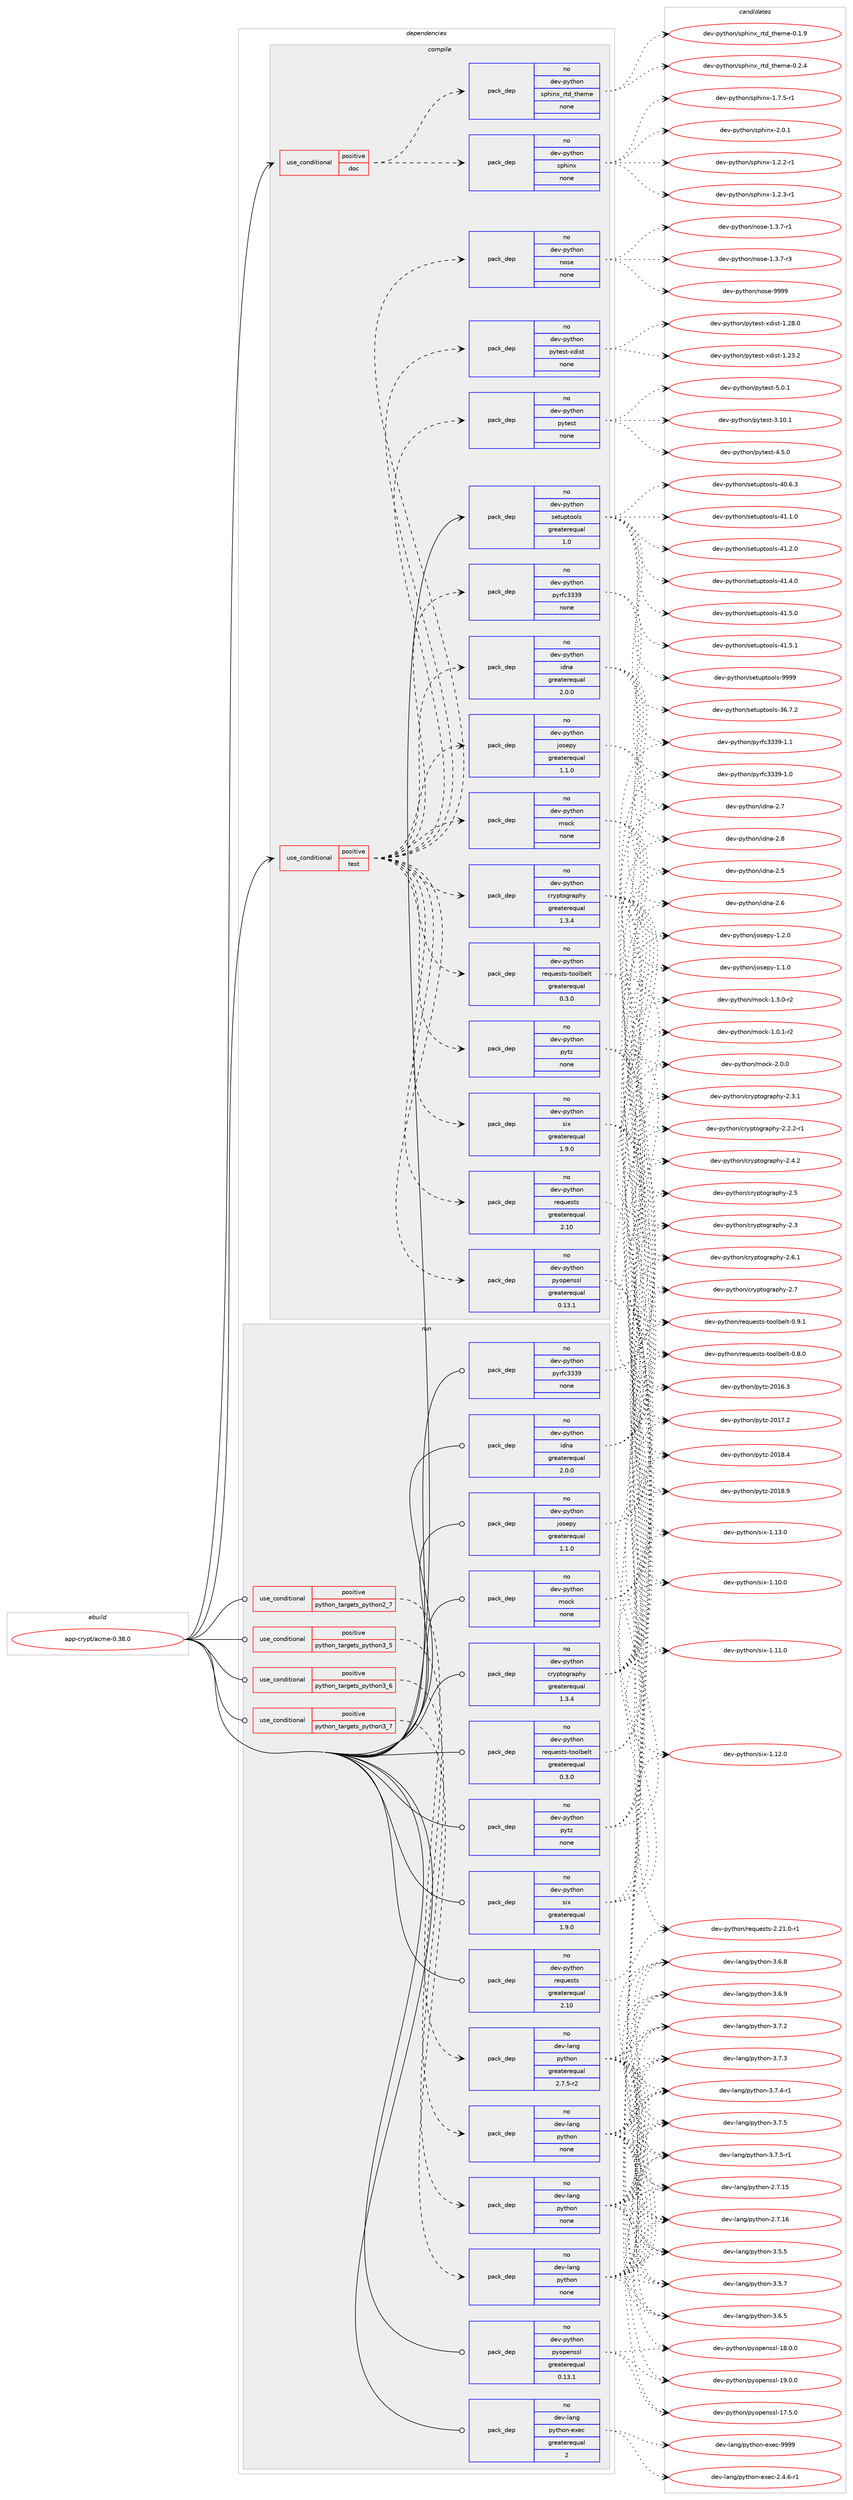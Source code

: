 digraph prolog {

# *************
# Graph options
# *************

newrank=true;
concentrate=true;
compound=true;
graph [rankdir=LR,fontname=Helvetica,fontsize=10,ranksep=1.5];#, ranksep=2.5, nodesep=0.2];
edge  [arrowhead=vee];
node  [fontname=Helvetica,fontsize=10];

# **********
# The ebuild
# **********

subgraph cluster_leftcol {
color=gray;
rank=same;
label=<<i>ebuild</i>>;
id [label="app-crypt/acme-0.38.0", color=red, width=4, href="../app-crypt/acme-0.38.0.svg"];
}

# ****************
# The dependencies
# ****************

subgraph cluster_midcol {
color=gray;
label=<<i>dependencies</i>>;
subgraph cluster_compile {
fillcolor="#eeeeee";
style=filled;
label=<<i>compile</i>>;
subgraph cond113584 {
dependency476057 [label=<<TABLE BORDER="0" CELLBORDER="1" CELLSPACING="0" CELLPADDING="4"><TR><TD ROWSPAN="3" CELLPADDING="10">use_conditional</TD></TR><TR><TD>positive</TD></TR><TR><TD>doc</TD></TR></TABLE>>, shape=none, color=red];
subgraph pack353830 {
dependency476058 [label=<<TABLE BORDER="0" CELLBORDER="1" CELLSPACING="0" CELLPADDING="4" WIDTH="220"><TR><TD ROWSPAN="6" CELLPADDING="30">pack_dep</TD></TR><TR><TD WIDTH="110">no</TD></TR><TR><TD>dev-python</TD></TR><TR><TD>sphinx</TD></TR><TR><TD>none</TD></TR><TR><TD></TD></TR></TABLE>>, shape=none, color=blue];
}
dependency476057:e -> dependency476058:w [weight=20,style="dashed",arrowhead="vee"];
subgraph pack353831 {
dependency476059 [label=<<TABLE BORDER="0" CELLBORDER="1" CELLSPACING="0" CELLPADDING="4" WIDTH="220"><TR><TD ROWSPAN="6" CELLPADDING="30">pack_dep</TD></TR><TR><TD WIDTH="110">no</TD></TR><TR><TD>dev-python</TD></TR><TR><TD>sphinx_rtd_theme</TD></TR><TR><TD>none</TD></TR><TR><TD></TD></TR></TABLE>>, shape=none, color=blue];
}
dependency476057:e -> dependency476059:w [weight=20,style="dashed",arrowhead="vee"];
}
id:e -> dependency476057:w [weight=20,style="solid",arrowhead="vee"];
subgraph cond113585 {
dependency476060 [label=<<TABLE BORDER="0" CELLBORDER="1" CELLSPACING="0" CELLPADDING="4"><TR><TD ROWSPAN="3" CELLPADDING="10">use_conditional</TD></TR><TR><TD>positive</TD></TR><TR><TD>test</TD></TR></TABLE>>, shape=none, color=red];
subgraph pack353832 {
dependency476061 [label=<<TABLE BORDER="0" CELLBORDER="1" CELLSPACING="0" CELLPADDING="4" WIDTH="220"><TR><TD ROWSPAN="6" CELLPADDING="30">pack_dep</TD></TR><TR><TD WIDTH="110">no</TD></TR><TR><TD>dev-python</TD></TR><TR><TD>cryptography</TD></TR><TR><TD>greaterequal</TD></TR><TR><TD>1.3.4</TD></TR></TABLE>>, shape=none, color=blue];
}
dependency476060:e -> dependency476061:w [weight=20,style="dashed",arrowhead="vee"];
subgraph pack353833 {
dependency476062 [label=<<TABLE BORDER="0" CELLBORDER="1" CELLSPACING="0" CELLPADDING="4" WIDTH="220"><TR><TD ROWSPAN="6" CELLPADDING="30">pack_dep</TD></TR><TR><TD WIDTH="110">no</TD></TR><TR><TD>dev-python</TD></TR><TR><TD>idna</TD></TR><TR><TD>greaterequal</TD></TR><TR><TD>2.0.0</TD></TR></TABLE>>, shape=none, color=blue];
}
dependency476060:e -> dependency476062:w [weight=20,style="dashed",arrowhead="vee"];
subgraph pack353834 {
dependency476063 [label=<<TABLE BORDER="0" CELLBORDER="1" CELLSPACING="0" CELLPADDING="4" WIDTH="220"><TR><TD ROWSPAN="6" CELLPADDING="30">pack_dep</TD></TR><TR><TD WIDTH="110">no</TD></TR><TR><TD>dev-python</TD></TR><TR><TD>josepy</TD></TR><TR><TD>greaterequal</TD></TR><TR><TD>1.1.0</TD></TR></TABLE>>, shape=none, color=blue];
}
dependency476060:e -> dependency476063:w [weight=20,style="dashed",arrowhead="vee"];
subgraph pack353835 {
dependency476064 [label=<<TABLE BORDER="0" CELLBORDER="1" CELLSPACING="0" CELLPADDING="4" WIDTH="220"><TR><TD ROWSPAN="6" CELLPADDING="30">pack_dep</TD></TR><TR><TD WIDTH="110">no</TD></TR><TR><TD>dev-python</TD></TR><TR><TD>mock</TD></TR><TR><TD>none</TD></TR><TR><TD></TD></TR></TABLE>>, shape=none, color=blue];
}
dependency476060:e -> dependency476064:w [weight=20,style="dashed",arrowhead="vee"];
subgraph pack353836 {
dependency476065 [label=<<TABLE BORDER="0" CELLBORDER="1" CELLSPACING="0" CELLPADDING="4" WIDTH="220"><TR><TD ROWSPAN="6" CELLPADDING="30">pack_dep</TD></TR><TR><TD WIDTH="110">no</TD></TR><TR><TD>dev-python</TD></TR><TR><TD>pyopenssl</TD></TR><TR><TD>greaterequal</TD></TR><TR><TD>0.13.1</TD></TR></TABLE>>, shape=none, color=blue];
}
dependency476060:e -> dependency476065:w [weight=20,style="dashed",arrowhead="vee"];
subgraph pack353837 {
dependency476066 [label=<<TABLE BORDER="0" CELLBORDER="1" CELLSPACING="0" CELLPADDING="4" WIDTH="220"><TR><TD ROWSPAN="6" CELLPADDING="30">pack_dep</TD></TR><TR><TD WIDTH="110">no</TD></TR><TR><TD>dev-python</TD></TR><TR><TD>pyrfc3339</TD></TR><TR><TD>none</TD></TR><TR><TD></TD></TR></TABLE>>, shape=none, color=blue];
}
dependency476060:e -> dependency476066:w [weight=20,style="dashed",arrowhead="vee"];
subgraph pack353838 {
dependency476067 [label=<<TABLE BORDER="0" CELLBORDER="1" CELLSPACING="0" CELLPADDING="4" WIDTH="220"><TR><TD ROWSPAN="6" CELLPADDING="30">pack_dep</TD></TR><TR><TD WIDTH="110">no</TD></TR><TR><TD>dev-python</TD></TR><TR><TD>pytz</TD></TR><TR><TD>none</TD></TR><TR><TD></TD></TR></TABLE>>, shape=none, color=blue];
}
dependency476060:e -> dependency476067:w [weight=20,style="dashed",arrowhead="vee"];
subgraph pack353839 {
dependency476068 [label=<<TABLE BORDER="0" CELLBORDER="1" CELLSPACING="0" CELLPADDING="4" WIDTH="220"><TR><TD ROWSPAN="6" CELLPADDING="30">pack_dep</TD></TR><TR><TD WIDTH="110">no</TD></TR><TR><TD>dev-python</TD></TR><TR><TD>requests</TD></TR><TR><TD>greaterequal</TD></TR><TR><TD>2.10</TD></TR></TABLE>>, shape=none, color=blue];
}
dependency476060:e -> dependency476068:w [weight=20,style="dashed",arrowhead="vee"];
subgraph pack353840 {
dependency476069 [label=<<TABLE BORDER="0" CELLBORDER="1" CELLSPACING="0" CELLPADDING="4" WIDTH="220"><TR><TD ROWSPAN="6" CELLPADDING="30">pack_dep</TD></TR><TR><TD WIDTH="110">no</TD></TR><TR><TD>dev-python</TD></TR><TR><TD>requests-toolbelt</TD></TR><TR><TD>greaterequal</TD></TR><TR><TD>0.3.0</TD></TR></TABLE>>, shape=none, color=blue];
}
dependency476060:e -> dependency476069:w [weight=20,style="dashed",arrowhead="vee"];
subgraph pack353841 {
dependency476070 [label=<<TABLE BORDER="0" CELLBORDER="1" CELLSPACING="0" CELLPADDING="4" WIDTH="220"><TR><TD ROWSPAN="6" CELLPADDING="30">pack_dep</TD></TR><TR><TD WIDTH="110">no</TD></TR><TR><TD>dev-python</TD></TR><TR><TD>six</TD></TR><TR><TD>greaterequal</TD></TR><TR><TD>1.9.0</TD></TR></TABLE>>, shape=none, color=blue];
}
dependency476060:e -> dependency476070:w [weight=20,style="dashed",arrowhead="vee"];
subgraph pack353842 {
dependency476071 [label=<<TABLE BORDER="0" CELLBORDER="1" CELLSPACING="0" CELLPADDING="4" WIDTH="220"><TR><TD ROWSPAN="6" CELLPADDING="30">pack_dep</TD></TR><TR><TD WIDTH="110">no</TD></TR><TR><TD>dev-python</TD></TR><TR><TD>nose</TD></TR><TR><TD>none</TD></TR><TR><TD></TD></TR></TABLE>>, shape=none, color=blue];
}
dependency476060:e -> dependency476071:w [weight=20,style="dashed",arrowhead="vee"];
subgraph pack353843 {
dependency476072 [label=<<TABLE BORDER="0" CELLBORDER="1" CELLSPACING="0" CELLPADDING="4" WIDTH="220"><TR><TD ROWSPAN="6" CELLPADDING="30">pack_dep</TD></TR><TR><TD WIDTH="110">no</TD></TR><TR><TD>dev-python</TD></TR><TR><TD>pytest</TD></TR><TR><TD>none</TD></TR><TR><TD></TD></TR></TABLE>>, shape=none, color=blue];
}
dependency476060:e -> dependency476072:w [weight=20,style="dashed",arrowhead="vee"];
subgraph pack353844 {
dependency476073 [label=<<TABLE BORDER="0" CELLBORDER="1" CELLSPACING="0" CELLPADDING="4" WIDTH="220"><TR><TD ROWSPAN="6" CELLPADDING="30">pack_dep</TD></TR><TR><TD WIDTH="110">no</TD></TR><TR><TD>dev-python</TD></TR><TR><TD>pytest-xdist</TD></TR><TR><TD>none</TD></TR><TR><TD></TD></TR></TABLE>>, shape=none, color=blue];
}
dependency476060:e -> dependency476073:w [weight=20,style="dashed",arrowhead="vee"];
}
id:e -> dependency476060:w [weight=20,style="solid",arrowhead="vee"];
subgraph pack353845 {
dependency476074 [label=<<TABLE BORDER="0" CELLBORDER="1" CELLSPACING="0" CELLPADDING="4" WIDTH="220"><TR><TD ROWSPAN="6" CELLPADDING="30">pack_dep</TD></TR><TR><TD WIDTH="110">no</TD></TR><TR><TD>dev-python</TD></TR><TR><TD>setuptools</TD></TR><TR><TD>greaterequal</TD></TR><TR><TD>1.0</TD></TR></TABLE>>, shape=none, color=blue];
}
id:e -> dependency476074:w [weight=20,style="solid",arrowhead="vee"];
}
subgraph cluster_compileandrun {
fillcolor="#eeeeee";
style=filled;
label=<<i>compile and run</i>>;
}
subgraph cluster_run {
fillcolor="#eeeeee";
style=filled;
label=<<i>run</i>>;
subgraph cond113586 {
dependency476075 [label=<<TABLE BORDER="0" CELLBORDER="1" CELLSPACING="0" CELLPADDING="4"><TR><TD ROWSPAN="3" CELLPADDING="10">use_conditional</TD></TR><TR><TD>positive</TD></TR><TR><TD>python_targets_python2_7</TD></TR></TABLE>>, shape=none, color=red];
subgraph pack353846 {
dependency476076 [label=<<TABLE BORDER="0" CELLBORDER="1" CELLSPACING="0" CELLPADDING="4" WIDTH="220"><TR><TD ROWSPAN="6" CELLPADDING="30">pack_dep</TD></TR><TR><TD WIDTH="110">no</TD></TR><TR><TD>dev-lang</TD></TR><TR><TD>python</TD></TR><TR><TD>greaterequal</TD></TR><TR><TD>2.7.5-r2</TD></TR></TABLE>>, shape=none, color=blue];
}
dependency476075:e -> dependency476076:w [weight=20,style="dashed",arrowhead="vee"];
}
id:e -> dependency476075:w [weight=20,style="solid",arrowhead="odot"];
subgraph cond113587 {
dependency476077 [label=<<TABLE BORDER="0" CELLBORDER="1" CELLSPACING="0" CELLPADDING="4"><TR><TD ROWSPAN="3" CELLPADDING="10">use_conditional</TD></TR><TR><TD>positive</TD></TR><TR><TD>python_targets_python3_5</TD></TR></TABLE>>, shape=none, color=red];
subgraph pack353847 {
dependency476078 [label=<<TABLE BORDER="0" CELLBORDER="1" CELLSPACING="0" CELLPADDING="4" WIDTH="220"><TR><TD ROWSPAN="6" CELLPADDING="30">pack_dep</TD></TR><TR><TD WIDTH="110">no</TD></TR><TR><TD>dev-lang</TD></TR><TR><TD>python</TD></TR><TR><TD>none</TD></TR><TR><TD></TD></TR></TABLE>>, shape=none, color=blue];
}
dependency476077:e -> dependency476078:w [weight=20,style="dashed",arrowhead="vee"];
}
id:e -> dependency476077:w [weight=20,style="solid",arrowhead="odot"];
subgraph cond113588 {
dependency476079 [label=<<TABLE BORDER="0" CELLBORDER="1" CELLSPACING="0" CELLPADDING="4"><TR><TD ROWSPAN="3" CELLPADDING="10">use_conditional</TD></TR><TR><TD>positive</TD></TR><TR><TD>python_targets_python3_6</TD></TR></TABLE>>, shape=none, color=red];
subgraph pack353848 {
dependency476080 [label=<<TABLE BORDER="0" CELLBORDER="1" CELLSPACING="0" CELLPADDING="4" WIDTH="220"><TR><TD ROWSPAN="6" CELLPADDING="30">pack_dep</TD></TR><TR><TD WIDTH="110">no</TD></TR><TR><TD>dev-lang</TD></TR><TR><TD>python</TD></TR><TR><TD>none</TD></TR><TR><TD></TD></TR></TABLE>>, shape=none, color=blue];
}
dependency476079:e -> dependency476080:w [weight=20,style="dashed",arrowhead="vee"];
}
id:e -> dependency476079:w [weight=20,style="solid",arrowhead="odot"];
subgraph cond113589 {
dependency476081 [label=<<TABLE BORDER="0" CELLBORDER="1" CELLSPACING="0" CELLPADDING="4"><TR><TD ROWSPAN="3" CELLPADDING="10">use_conditional</TD></TR><TR><TD>positive</TD></TR><TR><TD>python_targets_python3_7</TD></TR></TABLE>>, shape=none, color=red];
subgraph pack353849 {
dependency476082 [label=<<TABLE BORDER="0" CELLBORDER="1" CELLSPACING="0" CELLPADDING="4" WIDTH="220"><TR><TD ROWSPAN="6" CELLPADDING="30">pack_dep</TD></TR><TR><TD WIDTH="110">no</TD></TR><TR><TD>dev-lang</TD></TR><TR><TD>python</TD></TR><TR><TD>none</TD></TR><TR><TD></TD></TR></TABLE>>, shape=none, color=blue];
}
dependency476081:e -> dependency476082:w [weight=20,style="dashed",arrowhead="vee"];
}
id:e -> dependency476081:w [weight=20,style="solid",arrowhead="odot"];
subgraph pack353850 {
dependency476083 [label=<<TABLE BORDER="0" CELLBORDER="1" CELLSPACING="0" CELLPADDING="4" WIDTH="220"><TR><TD ROWSPAN="6" CELLPADDING="30">pack_dep</TD></TR><TR><TD WIDTH="110">no</TD></TR><TR><TD>dev-lang</TD></TR><TR><TD>python-exec</TD></TR><TR><TD>greaterequal</TD></TR><TR><TD>2</TD></TR></TABLE>>, shape=none, color=blue];
}
id:e -> dependency476083:w [weight=20,style="solid",arrowhead="odot"];
subgraph pack353851 {
dependency476084 [label=<<TABLE BORDER="0" CELLBORDER="1" CELLSPACING="0" CELLPADDING="4" WIDTH="220"><TR><TD ROWSPAN="6" CELLPADDING="30">pack_dep</TD></TR><TR><TD WIDTH="110">no</TD></TR><TR><TD>dev-python</TD></TR><TR><TD>cryptography</TD></TR><TR><TD>greaterequal</TD></TR><TR><TD>1.3.4</TD></TR></TABLE>>, shape=none, color=blue];
}
id:e -> dependency476084:w [weight=20,style="solid",arrowhead="odot"];
subgraph pack353852 {
dependency476085 [label=<<TABLE BORDER="0" CELLBORDER="1" CELLSPACING="0" CELLPADDING="4" WIDTH="220"><TR><TD ROWSPAN="6" CELLPADDING="30">pack_dep</TD></TR><TR><TD WIDTH="110">no</TD></TR><TR><TD>dev-python</TD></TR><TR><TD>idna</TD></TR><TR><TD>greaterequal</TD></TR><TR><TD>2.0.0</TD></TR></TABLE>>, shape=none, color=blue];
}
id:e -> dependency476085:w [weight=20,style="solid",arrowhead="odot"];
subgraph pack353853 {
dependency476086 [label=<<TABLE BORDER="0" CELLBORDER="1" CELLSPACING="0" CELLPADDING="4" WIDTH="220"><TR><TD ROWSPAN="6" CELLPADDING="30">pack_dep</TD></TR><TR><TD WIDTH="110">no</TD></TR><TR><TD>dev-python</TD></TR><TR><TD>josepy</TD></TR><TR><TD>greaterequal</TD></TR><TR><TD>1.1.0</TD></TR></TABLE>>, shape=none, color=blue];
}
id:e -> dependency476086:w [weight=20,style="solid",arrowhead="odot"];
subgraph pack353854 {
dependency476087 [label=<<TABLE BORDER="0" CELLBORDER="1" CELLSPACING="0" CELLPADDING="4" WIDTH="220"><TR><TD ROWSPAN="6" CELLPADDING="30">pack_dep</TD></TR><TR><TD WIDTH="110">no</TD></TR><TR><TD>dev-python</TD></TR><TR><TD>mock</TD></TR><TR><TD>none</TD></TR><TR><TD></TD></TR></TABLE>>, shape=none, color=blue];
}
id:e -> dependency476087:w [weight=20,style="solid",arrowhead="odot"];
subgraph pack353855 {
dependency476088 [label=<<TABLE BORDER="0" CELLBORDER="1" CELLSPACING="0" CELLPADDING="4" WIDTH="220"><TR><TD ROWSPAN="6" CELLPADDING="30">pack_dep</TD></TR><TR><TD WIDTH="110">no</TD></TR><TR><TD>dev-python</TD></TR><TR><TD>pyopenssl</TD></TR><TR><TD>greaterequal</TD></TR><TR><TD>0.13.1</TD></TR></TABLE>>, shape=none, color=blue];
}
id:e -> dependency476088:w [weight=20,style="solid",arrowhead="odot"];
subgraph pack353856 {
dependency476089 [label=<<TABLE BORDER="0" CELLBORDER="1" CELLSPACING="0" CELLPADDING="4" WIDTH="220"><TR><TD ROWSPAN="6" CELLPADDING="30">pack_dep</TD></TR><TR><TD WIDTH="110">no</TD></TR><TR><TD>dev-python</TD></TR><TR><TD>pyrfc3339</TD></TR><TR><TD>none</TD></TR><TR><TD></TD></TR></TABLE>>, shape=none, color=blue];
}
id:e -> dependency476089:w [weight=20,style="solid",arrowhead="odot"];
subgraph pack353857 {
dependency476090 [label=<<TABLE BORDER="0" CELLBORDER="1" CELLSPACING="0" CELLPADDING="4" WIDTH="220"><TR><TD ROWSPAN="6" CELLPADDING="30">pack_dep</TD></TR><TR><TD WIDTH="110">no</TD></TR><TR><TD>dev-python</TD></TR><TR><TD>pytz</TD></TR><TR><TD>none</TD></TR><TR><TD></TD></TR></TABLE>>, shape=none, color=blue];
}
id:e -> dependency476090:w [weight=20,style="solid",arrowhead="odot"];
subgraph pack353858 {
dependency476091 [label=<<TABLE BORDER="0" CELLBORDER="1" CELLSPACING="0" CELLPADDING="4" WIDTH="220"><TR><TD ROWSPAN="6" CELLPADDING="30">pack_dep</TD></TR><TR><TD WIDTH="110">no</TD></TR><TR><TD>dev-python</TD></TR><TR><TD>requests</TD></TR><TR><TD>greaterequal</TD></TR><TR><TD>2.10</TD></TR></TABLE>>, shape=none, color=blue];
}
id:e -> dependency476091:w [weight=20,style="solid",arrowhead="odot"];
subgraph pack353859 {
dependency476092 [label=<<TABLE BORDER="0" CELLBORDER="1" CELLSPACING="0" CELLPADDING="4" WIDTH="220"><TR><TD ROWSPAN="6" CELLPADDING="30">pack_dep</TD></TR><TR><TD WIDTH="110">no</TD></TR><TR><TD>dev-python</TD></TR><TR><TD>requests-toolbelt</TD></TR><TR><TD>greaterequal</TD></TR><TR><TD>0.3.0</TD></TR></TABLE>>, shape=none, color=blue];
}
id:e -> dependency476092:w [weight=20,style="solid",arrowhead="odot"];
subgraph pack353860 {
dependency476093 [label=<<TABLE BORDER="0" CELLBORDER="1" CELLSPACING="0" CELLPADDING="4" WIDTH="220"><TR><TD ROWSPAN="6" CELLPADDING="30">pack_dep</TD></TR><TR><TD WIDTH="110">no</TD></TR><TR><TD>dev-python</TD></TR><TR><TD>six</TD></TR><TR><TD>greaterequal</TD></TR><TR><TD>1.9.0</TD></TR></TABLE>>, shape=none, color=blue];
}
id:e -> dependency476093:w [weight=20,style="solid",arrowhead="odot"];
}
}

# **************
# The candidates
# **************

subgraph cluster_choices {
rank=same;
color=gray;
label=<<i>candidates</i>>;

subgraph choice353830 {
color=black;
nodesep=1;
choice10010111845112121116104111110471151121041051101204549465046504511449 [label="dev-python/sphinx-1.2.2-r1", color=red, width=4,href="../dev-python/sphinx-1.2.2-r1.svg"];
choice10010111845112121116104111110471151121041051101204549465046514511449 [label="dev-python/sphinx-1.2.3-r1", color=red, width=4,href="../dev-python/sphinx-1.2.3-r1.svg"];
choice10010111845112121116104111110471151121041051101204549465546534511449 [label="dev-python/sphinx-1.7.5-r1", color=red, width=4,href="../dev-python/sphinx-1.7.5-r1.svg"];
choice1001011184511212111610411111047115112104105110120455046484649 [label="dev-python/sphinx-2.0.1", color=red, width=4,href="../dev-python/sphinx-2.0.1.svg"];
dependency476058:e -> choice10010111845112121116104111110471151121041051101204549465046504511449:w [style=dotted,weight="100"];
dependency476058:e -> choice10010111845112121116104111110471151121041051101204549465046514511449:w [style=dotted,weight="100"];
dependency476058:e -> choice10010111845112121116104111110471151121041051101204549465546534511449:w [style=dotted,weight="100"];
dependency476058:e -> choice1001011184511212111610411111047115112104105110120455046484649:w [style=dotted,weight="100"];
}
subgraph choice353831 {
color=black;
nodesep=1;
choice10010111845112121116104111110471151121041051101209511411610095116104101109101454846494657 [label="dev-python/sphinx_rtd_theme-0.1.9", color=red, width=4,href="../dev-python/sphinx_rtd_theme-0.1.9.svg"];
choice10010111845112121116104111110471151121041051101209511411610095116104101109101454846504652 [label="dev-python/sphinx_rtd_theme-0.2.4", color=red, width=4,href="../dev-python/sphinx_rtd_theme-0.2.4.svg"];
dependency476059:e -> choice10010111845112121116104111110471151121041051101209511411610095116104101109101454846494657:w [style=dotted,weight="100"];
dependency476059:e -> choice10010111845112121116104111110471151121041051101209511411610095116104101109101454846504652:w [style=dotted,weight="100"];
}
subgraph choice353832 {
color=black;
nodesep=1;
choice100101118451121211161041111104799114121112116111103114971121041214550465046504511449 [label="dev-python/cryptography-2.2.2-r1", color=red, width=4,href="../dev-python/cryptography-2.2.2-r1.svg"];
choice1001011184511212111610411111047991141211121161111031149711210412145504651 [label="dev-python/cryptography-2.3", color=red, width=4,href="../dev-python/cryptography-2.3.svg"];
choice10010111845112121116104111110479911412111211611110311497112104121455046514649 [label="dev-python/cryptography-2.3.1", color=red, width=4,href="../dev-python/cryptography-2.3.1.svg"];
choice10010111845112121116104111110479911412111211611110311497112104121455046524650 [label="dev-python/cryptography-2.4.2", color=red, width=4,href="../dev-python/cryptography-2.4.2.svg"];
choice1001011184511212111610411111047991141211121161111031149711210412145504653 [label="dev-python/cryptography-2.5", color=red, width=4,href="../dev-python/cryptography-2.5.svg"];
choice10010111845112121116104111110479911412111211611110311497112104121455046544649 [label="dev-python/cryptography-2.6.1", color=red, width=4,href="../dev-python/cryptography-2.6.1.svg"];
choice1001011184511212111610411111047991141211121161111031149711210412145504655 [label="dev-python/cryptography-2.7", color=red, width=4,href="../dev-python/cryptography-2.7.svg"];
dependency476061:e -> choice100101118451121211161041111104799114121112116111103114971121041214550465046504511449:w [style=dotted,weight="100"];
dependency476061:e -> choice1001011184511212111610411111047991141211121161111031149711210412145504651:w [style=dotted,weight="100"];
dependency476061:e -> choice10010111845112121116104111110479911412111211611110311497112104121455046514649:w [style=dotted,weight="100"];
dependency476061:e -> choice10010111845112121116104111110479911412111211611110311497112104121455046524650:w [style=dotted,weight="100"];
dependency476061:e -> choice1001011184511212111610411111047991141211121161111031149711210412145504653:w [style=dotted,weight="100"];
dependency476061:e -> choice10010111845112121116104111110479911412111211611110311497112104121455046544649:w [style=dotted,weight="100"];
dependency476061:e -> choice1001011184511212111610411111047991141211121161111031149711210412145504655:w [style=dotted,weight="100"];
}
subgraph choice353833 {
color=black;
nodesep=1;
choice10010111845112121116104111110471051001109745504653 [label="dev-python/idna-2.5", color=red, width=4,href="../dev-python/idna-2.5.svg"];
choice10010111845112121116104111110471051001109745504654 [label="dev-python/idna-2.6", color=red, width=4,href="../dev-python/idna-2.6.svg"];
choice10010111845112121116104111110471051001109745504655 [label="dev-python/idna-2.7", color=red, width=4,href="../dev-python/idna-2.7.svg"];
choice10010111845112121116104111110471051001109745504656 [label="dev-python/idna-2.8", color=red, width=4,href="../dev-python/idna-2.8.svg"];
dependency476062:e -> choice10010111845112121116104111110471051001109745504653:w [style=dotted,weight="100"];
dependency476062:e -> choice10010111845112121116104111110471051001109745504654:w [style=dotted,weight="100"];
dependency476062:e -> choice10010111845112121116104111110471051001109745504655:w [style=dotted,weight="100"];
dependency476062:e -> choice10010111845112121116104111110471051001109745504656:w [style=dotted,weight="100"];
}
subgraph choice353834 {
color=black;
nodesep=1;
choice1001011184511212111610411111047106111115101112121454946494648 [label="dev-python/josepy-1.1.0", color=red, width=4,href="../dev-python/josepy-1.1.0.svg"];
choice1001011184511212111610411111047106111115101112121454946504648 [label="dev-python/josepy-1.2.0", color=red, width=4,href="../dev-python/josepy-1.2.0.svg"];
dependency476063:e -> choice1001011184511212111610411111047106111115101112121454946494648:w [style=dotted,weight="100"];
dependency476063:e -> choice1001011184511212111610411111047106111115101112121454946504648:w [style=dotted,weight="100"];
}
subgraph choice353835 {
color=black;
nodesep=1;
choice1001011184511212111610411111047109111991074549464846494511450 [label="dev-python/mock-1.0.1-r2", color=red, width=4,href="../dev-python/mock-1.0.1-r2.svg"];
choice1001011184511212111610411111047109111991074549465146484511450 [label="dev-python/mock-1.3.0-r2", color=red, width=4,href="../dev-python/mock-1.3.0-r2.svg"];
choice100101118451121211161041111104710911199107455046484648 [label="dev-python/mock-2.0.0", color=red, width=4,href="../dev-python/mock-2.0.0.svg"];
dependency476064:e -> choice1001011184511212111610411111047109111991074549464846494511450:w [style=dotted,weight="100"];
dependency476064:e -> choice1001011184511212111610411111047109111991074549465146484511450:w [style=dotted,weight="100"];
dependency476064:e -> choice100101118451121211161041111104710911199107455046484648:w [style=dotted,weight="100"];
}
subgraph choice353836 {
color=black;
nodesep=1;
choice100101118451121211161041111104711212111111210111011511510845495546534648 [label="dev-python/pyopenssl-17.5.0", color=red, width=4,href="../dev-python/pyopenssl-17.5.0.svg"];
choice100101118451121211161041111104711212111111210111011511510845495646484648 [label="dev-python/pyopenssl-18.0.0", color=red, width=4,href="../dev-python/pyopenssl-18.0.0.svg"];
choice100101118451121211161041111104711212111111210111011511510845495746484648 [label="dev-python/pyopenssl-19.0.0", color=red, width=4,href="../dev-python/pyopenssl-19.0.0.svg"];
dependency476065:e -> choice100101118451121211161041111104711212111111210111011511510845495546534648:w [style=dotted,weight="100"];
dependency476065:e -> choice100101118451121211161041111104711212111111210111011511510845495646484648:w [style=dotted,weight="100"];
dependency476065:e -> choice100101118451121211161041111104711212111111210111011511510845495746484648:w [style=dotted,weight="100"];
}
subgraph choice353837 {
color=black;
nodesep=1;
choice1001011184511212111610411111047112121114102995151515745494648 [label="dev-python/pyrfc3339-1.0", color=red, width=4,href="../dev-python/pyrfc3339-1.0.svg"];
choice1001011184511212111610411111047112121114102995151515745494649 [label="dev-python/pyrfc3339-1.1", color=red, width=4,href="../dev-python/pyrfc3339-1.1.svg"];
dependency476066:e -> choice1001011184511212111610411111047112121114102995151515745494648:w [style=dotted,weight="100"];
dependency476066:e -> choice1001011184511212111610411111047112121114102995151515745494649:w [style=dotted,weight="100"];
}
subgraph choice353838 {
color=black;
nodesep=1;
choice100101118451121211161041111104711212111612245504849544651 [label="dev-python/pytz-2016.3", color=red, width=4,href="../dev-python/pytz-2016.3.svg"];
choice100101118451121211161041111104711212111612245504849554650 [label="dev-python/pytz-2017.2", color=red, width=4,href="../dev-python/pytz-2017.2.svg"];
choice100101118451121211161041111104711212111612245504849564652 [label="dev-python/pytz-2018.4", color=red, width=4,href="../dev-python/pytz-2018.4.svg"];
choice100101118451121211161041111104711212111612245504849564657 [label="dev-python/pytz-2018.9", color=red, width=4,href="../dev-python/pytz-2018.9.svg"];
dependency476067:e -> choice100101118451121211161041111104711212111612245504849544651:w [style=dotted,weight="100"];
dependency476067:e -> choice100101118451121211161041111104711212111612245504849554650:w [style=dotted,weight="100"];
dependency476067:e -> choice100101118451121211161041111104711212111612245504849564652:w [style=dotted,weight="100"];
dependency476067:e -> choice100101118451121211161041111104711212111612245504849564657:w [style=dotted,weight="100"];
}
subgraph choice353839 {
color=black;
nodesep=1;
choice1001011184511212111610411111047114101113117101115116115455046504946484511449 [label="dev-python/requests-2.21.0-r1", color=red, width=4,href="../dev-python/requests-2.21.0-r1.svg"];
dependency476068:e -> choice1001011184511212111610411111047114101113117101115116115455046504946484511449:w [style=dotted,weight="100"];
}
subgraph choice353840 {
color=black;
nodesep=1;
choice10010111845112121116104111110471141011131171011151161154511611111110898101108116454846564648 [label="dev-python/requests-toolbelt-0.8.0", color=red, width=4,href="../dev-python/requests-toolbelt-0.8.0.svg"];
choice10010111845112121116104111110471141011131171011151161154511611111110898101108116454846574649 [label="dev-python/requests-toolbelt-0.9.1", color=red, width=4,href="../dev-python/requests-toolbelt-0.9.1.svg"];
dependency476069:e -> choice10010111845112121116104111110471141011131171011151161154511611111110898101108116454846564648:w [style=dotted,weight="100"];
dependency476069:e -> choice10010111845112121116104111110471141011131171011151161154511611111110898101108116454846574649:w [style=dotted,weight="100"];
}
subgraph choice353841 {
color=black;
nodesep=1;
choice100101118451121211161041111104711510512045494649484648 [label="dev-python/six-1.10.0", color=red, width=4,href="../dev-python/six-1.10.0.svg"];
choice100101118451121211161041111104711510512045494649494648 [label="dev-python/six-1.11.0", color=red, width=4,href="../dev-python/six-1.11.0.svg"];
choice100101118451121211161041111104711510512045494649504648 [label="dev-python/six-1.12.0", color=red, width=4,href="../dev-python/six-1.12.0.svg"];
choice100101118451121211161041111104711510512045494649514648 [label="dev-python/six-1.13.0", color=red, width=4,href="../dev-python/six-1.13.0.svg"];
dependency476070:e -> choice100101118451121211161041111104711510512045494649484648:w [style=dotted,weight="100"];
dependency476070:e -> choice100101118451121211161041111104711510512045494649494648:w [style=dotted,weight="100"];
dependency476070:e -> choice100101118451121211161041111104711510512045494649504648:w [style=dotted,weight="100"];
dependency476070:e -> choice100101118451121211161041111104711510512045494649514648:w [style=dotted,weight="100"];
}
subgraph choice353842 {
color=black;
nodesep=1;
choice10010111845112121116104111110471101111151014549465146554511449 [label="dev-python/nose-1.3.7-r1", color=red, width=4,href="../dev-python/nose-1.3.7-r1.svg"];
choice10010111845112121116104111110471101111151014549465146554511451 [label="dev-python/nose-1.3.7-r3", color=red, width=4,href="../dev-python/nose-1.3.7-r3.svg"];
choice10010111845112121116104111110471101111151014557575757 [label="dev-python/nose-9999", color=red, width=4,href="../dev-python/nose-9999.svg"];
dependency476071:e -> choice10010111845112121116104111110471101111151014549465146554511449:w [style=dotted,weight="100"];
dependency476071:e -> choice10010111845112121116104111110471101111151014549465146554511451:w [style=dotted,weight="100"];
dependency476071:e -> choice10010111845112121116104111110471101111151014557575757:w [style=dotted,weight="100"];
}
subgraph choice353843 {
color=black;
nodesep=1;
choice100101118451121211161041111104711212111610111511645514649484649 [label="dev-python/pytest-3.10.1", color=red, width=4,href="../dev-python/pytest-3.10.1.svg"];
choice1001011184511212111610411111047112121116101115116455246534648 [label="dev-python/pytest-4.5.0", color=red, width=4,href="../dev-python/pytest-4.5.0.svg"];
choice1001011184511212111610411111047112121116101115116455346484649 [label="dev-python/pytest-5.0.1", color=red, width=4,href="../dev-python/pytest-5.0.1.svg"];
dependency476072:e -> choice100101118451121211161041111104711212111610111511645514649484649:w [style=dotted,weight="100"];
dependency476072:e -> choice1001011184511212111610411111047112121116101115116455246534648:w [style=dotted,weight="100"];
dependency476072:e -> choice1001011184511212111610411111047112121116101115116455346484649:w [style=dotted,weight="100"];
}
subgraph choice353844 {
color=black;
nodesep=1;
choice10010111845112121116104111110471121211161011151164512010010511511645494650514650 [label="dev-python/pytest-xdist-1.23.2", color=red, width=4,href="../dev-python/pytest-xdist-1.23.2.svg"];
choice10010111845112121116104111110471121211161011151164512010010511511645494650564648 [label="dev-python/pytest-xdist-1.28.0", color=red, width=4,href="../dev-python/pytest-xdist-1.28.0.svg"];
dependency476073:e -> choice10010111845112121116104111110471121211161011151164512010010511511645494650514650:w [style=dotted,weight="100"];
dependency476073:e -> choice10010111845112121116104111110471121211161011151164512010010511511645494650564648:w [style=dotted,weight="100"];
}
subgraph choice353845 {
color=black;
nodesep=1;
choice100101118451121211161041111104711510111611711211611111110811545515446554650 [label="dev-python/setuptools-36.7.2", color=red, width=4,href="../dev-python/setuptools-36.7.2.svg"];
choice100101118451121211161041111104711510111611711211611111110811545524846544651 [label="dev-python/setuptools-40.6.3", color=red, width=4,href="../dev-python/setuptools-40.6.3.svg"];
choice100101118451121211161041111104711510111611711211611111110811545524946494648 [label="dev-python/setuptools-41.1.0", color=red, width=4,href="../dev-python/setuptools-41.1.0.svg"];
choice100101118451121211161041111104711510111611711211611111110811545524946504648 [label="dev-python/setuptools-41.2.0", color=red, width=4,href="../dev-python/setuptools-41.2.0.svg"];
choice100101118451121211161041111104711510111611711211611111110811545524946524648 [label="dev-python/setuptools-41.4.0", color=red, width=4,href="../dev-python/setuptools-41.4.0.svg"];
choice100101118451121211161041111104711510111611711211611111110811545524946534648 [label="dev-python/setuptools-41.5.0", color=red, width=4,href="../dev-python/setuptools-41.5.0.svg"];
choice100101118451121211161041111104711510111611711211611111110811545524946534649 [label="dev-python/setuptools-41.5.1", color=red, width=4,href="../dev-python/setuptools-41.5.1.svg"];
choice10010111845112121116104111110471151011161171121161111111081154557575757 [label="dev-python/setuptools-9999", color=red, width=4,href="../dev-python/setuptools-9999.svg"];
dependency476074:e -> choice100101118451121211161041111104711510111611711211611111110811545515446554650:w [style=dotted,weight="100"];
dependency476074:e -> choice100101118451121211161041111104711510111611711211611111110811545524846544651:w [style=dotted,weight="100"];
dependency476074:e -> choice100101118451121211161041111104711510111611711211611111110811545524946494648:w [style=dotted,weight="100"];
dependency476074:e -> choice100101118451121211161041111104711510111611711211611111110811545524946504648:w [style=dotted,weight="100"];
dependency476074:e -> choice100101118451121211161041111104711510111611711211611111110811545524946524648:w [style=dotted,weight="100"];
dependency476074:e -> choice100101118451121211161041111104711510111611711211611111110811545524946534648:w [style=dotted,weight="100"];
dependency476074:e -> choice100101118451121211161041111104711510111611711211611111110811545524946534649:w [style=dotted,weight="100"];
dependency476074:e -> choice10010111845112121116104111110471151011161171121161111111081154557575757:w [style=dotted,weight="100"];
}
subgraph choice353846 {
color=black;
nodesep=1;
choice10010111845108971101034711212111610411111045504655464953 [label="dev-lang/python-2.7.15", color=red, width=4,href="../dev-lang/python-2.7.15.svg"];
choice10010111845108971101034711212111610411111045504655464954 [label="dev-lang/python-2.7.16", color=red, width=4,href="../dev-lang/python-2.7.16.svg"];
choice100101118451089711010347112121116104111110455146534653 [label="dev-lang/python-3.5.5", color=red, width=4,href="../dev-lang/python-3.5.5.svg"];
choice100101118451089711010347112121116104111110455146534655 [label="dev-lang/python-3.5.7", color=red, width=4,href="../dev-lang/python-3.5.7.svg"];
choice100101118451089711010347112121116104111110455146544653 [label="dev-lang/python-3.6.5", color=red, width=4,href="../dev-lang/python-3.6.5.svg"];
choice100101118451089711010347112121116104111110455146544656 [label="dev-lang/python-3.6.8", color=red, width=4,href="../dev-lang/python-3.6.8.svg"];
choice100101118451089711010347112121116104111110455146544657 [label="dev-lang/python-3.6.9", color=red, width=4,href="../dev-lang/python-3.6.9.svg"];
choice100101118451089711010347112121116104111110455146554650 [label="dev-lang/python-3.7.2", color=red, width=4,href="../dev-lang/python-3.7.2.svg"];
choice100101118451089711010347112121116104111110455146554651 [label="dev-lang/python-3.7.3", color=red, width=4,href="../dev-lang/python-3.7.3.svg"];
choice1001011184510897110103471121211161041111104551465546524511449 [label="dev-lang/python-3.7.4-r1", color=red, width=4,href="../dev-lang/python-3.7.4-r1.svg"];
choice100101118451089711010347112121116104111110455146554653 [label="dev-lang/python-3.7.5", color=red, width=4,href="../dev-lang/python-3.7.5.svg"];
choice1001011184510897110103471121211161041111104551465546534511449 [label="dev-lang/python-3.7.5-r1", color=red, width=4,href="../dev-lang/python-3.7.5-r1.svg"];
dependency476076:e -> choice10010111845108971101034711212111610411111045504655464953:w [style=dotted,weight="100"];
dependency476076:e -> choice10010111845108971101034711212111610411111045504655464954:w [style=dotted,weight="100"];
dependency476076:e -> choice100101118451089711010347112121116104111110455146534653:w [style=dotted,weight="100"];
dependency476076:e -> choice100101118451089711010347112121116104111110455146534655:w [style=dotted,weight="100"];
dependency476076:e -> choice100101118451089711010347112121116104111110455146544653:w [style=dotted,weight="100"];
dependency476076:e -> choice100101118451089711010347112121116104111110455146544656:w [style=dotted,weight="100"];
dependency476076:e -> choice100101118451089711010347112121116104111110455146544657:w [style=dotted,weight="100"];
dependency476076:e -> choice100101118451089711010347112121116104111110455146554650:w [style=dotted,weight="100"];
dependency476076:e -> choice100101118451089711010347112121116104111110455146554651:w [style=dotted,weight="100"];
dependency476076:e -> choice1001011184510897110103471121211161041111104551465546524511449:w [style=dotted,weight="100"];
dependency476076:e -> choice100101118451089711010347112121116104111110455146554653:w [style=dotted,weight="100"];
dependency476076:e -> choice1001011184510897110103471121211161041111104551465546534511449:w [style=dotted,weight="100"];
}
subgraph choice353847 {
color=black;
nodesep=1;
choice10010111845108971101034711212111610411111045504655464953 [label="dev-lang/python-2.7.15", color=red, width=4,href="../dev-lang/python-2.7.15.svg"];
choice10010111845108971101034711212111610411111045504655464954 [label="dev-lang/python-2.7.16", color=red, width=4,href="../dev-lang/python-2.7.16.svg"];
choice100101118451089711010347112121116104111110455146534653 [label="dev-lang/python-3.5.5", color=red, width=4,href="../dev-lang/python-3.5.5.svg"];
choice100101118451089711010347112121116104111110455146534655 [label="dev-lang/python-3.5.7", color=red, width=4,href="../dev-lang/python-3.5.7.svg"];
choice100101118451089711010347112121116104111110455146544653 [label="dev-lang/python-3.6.5", color=red, width=4,href="../dev-lang/python-3.6.5.svg"];
choice100101118451089711010347112121116104111110455146544656 [label="dev-lang/python-3.6.8", color=red, width=4,href="../dev-lang/python-3.6.8.svg"];
choice100101118451089711010347112121116104111110455146544657 [label="dev-lang/python-3.6.9", color=red, width=4,href="../dev-lang/python-3.6.9.svg"];
choice100101118451089711010347112121116104111110455146554650 [label="dev-lang/python-3.7.2", color=red, width=4,href="../dev-lang/python-3.7.2.svg"];
choice100101118451089711010347112121116104111110455146554651 [label="dev-lang/python-3.7.3", color=red, width=4,href="../dev-lang/python-3.7.3.svg"];
choice1001011184510897110103471121211161041111104551465546524511449 [label="dev-lang/python-3.7.4-r1", color=red, width=4,href="../dev-lang/python-3.7.4-r1.svg"];
choice100101118451089711010347112121116104111110455146554653 [label="dev-lang/python-3.7.5", color=red, width=4,href="../dev-lang/python-3.7.5.svg"];
choice1001011184510897110103471121211161041111104551465546534511449 [label="dev-lang/python-3.7.5-r1", color=red, width=4,href="../dev-lang/python-3.7.5-r1.svg"];
dependency476078:e -> choice10010111845108971101034711212111610411111045504655464953:w [style=dotted,weight="100"];
dependency476078:e -> choice10010111845108971101034711212111610411111045504655464954:w [style=dotted,weight="100"];
dependency476078:e -> choice100101118451089711010347112121116104111110455146534653:w [style=dotted,weight="100"];
dependency476078:e -> choice100101118451089711010347112121116104111110455146534655:w [style=dotted,weight="100"];
dependency476078:e -> choice100101118451089711010347112121116104111110455146544653:w [style=dotted,weight="100"];
dependency476078:e -> choice100101118451089711010347112121116104111110455146544656:w [style=dotted,weight="100"];
dependency476078:e -> choice100101118451089711010347112121116104111110455146544657:w [style=dotted,weight="100"];
dependency476078:e -> choice100101118451089711010347112121116104111110455146554650:w [style=dotted,weight="100"];
dependency476078:e -> choice100101118451089711010347112121116104111110455146554651:w [style=dotted,weight="100"];
dependency476078:e -> choice1001011184510897110103471121211161041111104551465546524511449:w [style=dotted,weight="100"];
dependency476078:e -> choice100101118451089711010347112121116104111110455146554653:w [style=dotted,weight="100"];
dependency476078:e -> choice1001011184510897110103471121211161041111104551465546534511449:w [style=dotted,weight="100"];
}
subgraph choice353848 {
color=black;
nodesep=1;
choice10010111845108971101034711212111610411111045504655464953 [label="dev-lang/python-2.7.15", color=red, width=4,href="../dev-lang/python-2.7.15.svg"];
choice10010111845108971101034711212111610411111045504655464954 [label="dev-lang/python-2.7.16", color=red, width=4,href="../dev-lang/python-2.7.16.svg"];
choice100101118451089711010347112121116104111110455146534653 [label="dev-lang/python-3.5.5", color=red, width=4,href="../dev-lang/python-3.5.5.svg"];
choice100101118451089711010347112121116104111110455146534655 [label="dev-lang/python-3.5.7", color=red, width=4,href="../dev-lang/python-3.5.7.svg"];
choice100101118451089711010347112121116104111110455146544653 [label="dev-lang/python-3.6.5", color=red, width=4,href="../dev-lang/python-3.6.5.svg"];
choice100101118451089711010347112121116104111110455146544656 [label="dev-lang/python-3.6.8", color=red, width=4,href="../dev-lang/python-3.6.8.svg"];
choice100101118451089711010347112121116104111110455146544657 [label="dev-lang/python-3.6.9", color=red, width=4,href="../dev-lang/python-3.6.9.svg"];
choice100101118451089711010347112121116104111110455146554650 [label="dev-lang/python-3.7.2", color=red, width=4,href="../dev-lang/python-3.7.2.svg"];
choice100101118451089711010347112121116104111110455146554651 [label="dev-lang/python-3.7.3", color=red, width=4,href="../dev-lang/python-3.7.3.svg"];
choice1001011184510897110103471121211161041111104551465546524511449 [label="dev-lang/python-3.7.4-r1", color=red, width=4,href="../dev-lang/python-3.7.4-r1.svg"];
choice100101118451089711010347112121116104111110455146554653 [label="dev-lang/python-3.7.5", color=red, width=4,href="../dev-lang/python-3.7.5.svg"];
choice1001011184510897110103471121211161041111104551465546534511449 [label="dev-lang/python-3.7.5-r1", color=red, width=4,href="../dev-lang/python-3.7.5-r1.svg"];
dependency476080:e -> choice10010111845108971101034711212111610411111045504655464953:w [style=dotted,weight="100"];
dependency476080:e -> choice10010111845108971101034711212111610411111045504655464954:w [style=dotted,weight="100"];
dependency476080:e -> choice100101118451089711010347112121116104111110455146534653:w [style=dotted,weight="100"];
dependency476080:e -> choice100101118451089711010347112121116104111110455146534655:w [style=dotted,weight="100"];
dependency476080:e -> choice100101118451089711010347112121116104111110455146544653:w [style=dotted,weight="100"];
dependency476080:e -> choice100101118451089711010347112121116104111110455146544656:w [style=dotted,weight="100"];
dependency476080:e -> choice100101118451089711010347112121116104111110455146544657:w [style=dotted,weight="100"];
dependency476080:e -> choice100101118451089711010347112121116104111110455146554650:w [style=dotted,weight="100"];
dependency476080:e -> choice100101118451089711010347112121116104111110455146554651:w [style=dotted,weight="100"];
dependency476080:e -> choice1001011184510897110103471121211161041111104551465546524511449:w [style=dotted,weight="100"];
dependency476080:e -> choice100101118451089711010347112121116104111110455146554653:w [style=dotted,weight="100"];
dependency476080:e -> choice1001011184510897110103471121211161041111104551465546534511449:w [style=dotted,weight="100"];
}
subgraph choice353849 {
color=black;
nodesep=1;
choice10010111845108971101034711212111610411111045504655464953 [label="dev-lang/python-2.7.15", color=red, width=4,href="../dev-lang/python-2.7.15.svg"];
choice10010111845108971101034711212111610411111045504655464954 [label="dev-lang/python-2.7.16", color=red, width=4,href="../dev-lang/python-2.7.16.svg"];
choice100101118451089711010347112121116104111110455146534653 [label="dev-lang/python-3.5.5", color=red, width=4,href="../dev-lang/python-3.5.5.svg"];
choice100101118451089711010347112121116104111110455146534655 [label="dev-lang/python-3.5.7", color=red, width=4,href="../dev-lang/python-3.5.7.svg"];
choice100101118451089711010347112121116104111110455146544653 [label="dev-lang/python-3.6.5", color=red, width=4,href="../dev-lang/python-3.6.5.svg"];
choice100101118451089711010347112121116104111110455146544656 [label="dev-lang/python-3.6.8", color=red, width=4,href="../dev-lang/python-3.6.8.svg"];
choice100101118451089711010347112121116104111110455146544657 [label="dev-lang/python-3.6.9", color=red, width=4,href="../dev-lang/python-3.6.9.svg"];
choice100101118451089711010347112121116104111110455146554650 [label="dev-lang/python-3.7.2", color=red, width=4,href="../dev-lang/python-3.7.2.svg"];
choice100101118451089711010347112121116104111110455146554651 [label="dev-lang/python-3.7.3", color=red, width=4,href="../dev-lang/python-3.7.3.svg"];
choice1001011184510897110103471121211161041111104551465546524511449 [label="dev-lang/python-3.7.4-r1", color=red, width=4,href="../dev-lang/python-3.7.4-r1.svg"];
choice100101118451089711010347112121116104111110455146554653 [label="dev-lang/python-3.7.5", color=red, width=4,href="../dev-lang/python-3.7.5.svg"];
choice1001011184510897110103471121211161041111104551465546534511449 [label="dev-lang/python-3.7.5-r1", color=red, width=4,href="../dev-lang/python-3.7.5-r1.svg"];
dependency476082:e -> choice10010111845108971101034711212111610411111045504655464953:w [style=dotted,weight="100"];
dependency476082:e -> choice10010111845108971101034711212111610411111045504655464954:w [style=dotted,weight="100"];
dependency476082:e -> choice100101118451089711010347112121116104111110455146534653:w [style=dotted,weight="100"];
dependency476082:e -> choice100101118451089711010347112121116104111110455146534655:w [style=dotted,weight="100"];
dependency476082:e -> choice100101118451089711010347112121116104111110455146544653:w [style=dotted,weight="100"];
dependency476082:e -> choice100101118451089711010347112121116104111110455146544656:w [style=dotted,weight="100"];
dependency476082:e -> choice100101118451089711010347112121116104111110455146544657:w [style=dotted,weight="100"];
dependency476082:e -> choice100101118451089711010347112121116104111110455146554650:w [style=dotted,weight="100"];
dependency476082:e -> choice100101118451089711010347112121116104111110455146554651:w [style=dotted,weight="100"];
dependency476082:e -> choice1001011184510897110103471121211161041111104551465546524511449:w [style=dotted,weight="100"];
dependency476082:e -> choice100101118451089711010347112121116104111110455146554653:w [style=dotted,weight="100"];
dependency476082:e -> choice1001011184510897110103471121211161041111104551465546534511449:w [style=dotted,weight="100"];
}
subgraph choice353850 {
color=black;
nodesep=1;
choice10010111845108971101034711212111610411111045101120101994550465246544511449 [label="dev-lang/python-exec-2.4.6-r1", color=red, width=4,href="../dev-lang/python-exec-2.4.6-r1.svg"];
choice10010111845108971101034711212111610411111045101120101994557575757 [label="dev-lang/python-exec-9999", color=red, width=4,href="../dev-lang/python-exec-9999.svg"];
dependency476083:e -> choice10010111845108971101034711212111610411111045101120101994550465246544511449:w [style=dotted,weight="100"];
dependency476083:e -> choice10010111845108971101034711212111610411111045101120101994557575757:w [style=dotted,weight="100"];
}
subgraph choice353851 {
color=black;
nodesep=1;
choice100101118451121211161041111104799114121112116111103114971121041214550465046504511449 [label="dev-python/cryptography-2.2.2-r1", color=red, width=4,href="../dev-python/cryptography-2.2.2-r1.svg"];
choice1001011184511212111610411111047991141211121161111031149711210412145504651 [label="dev-python/cryptography-2.3", color=red, width=4,href="../dev-python/cryptography-2.3.svg"];
choice10010111845112121116104111110479911412111211611110311497112104121455046514649 [label="dev-python/cryptography-2.3.1", color=red, width=4,href="../dev-python/cryptography-2.3.1.svg"];
choice10010111845112121116104111110479911412111211611110311497112104121455046524650 [label="dev-python/cryptography-2.4.2", color=red, width=4,href="../dev-python/cryptography-2.4.2.svg"];
choice1001011184511212111610411111047991141211121161111031149711210412145504653 [label="dev-python/cryptography-2.5", color=red, width=4,href="../dev-python/cryptography-2.5.svg"];
choice10010111845112121116104111110479911412111211611110311497112104121455046544649 [label="dev-python/cryptography-2.6.1", color=red, width=4,href="../dev-python/cryptography-2.6.1.svg"];
choice1001011184511212111610411111047991141211121161111031149711210412145504655 [label="dev-python/cryptography-2.7", color=red, width=4,href="../dev-python/cryptography-2.7.svg"];
dependency476084:e -> choice100101118451121211161041111104799114121112116111103114971121041214550465046504511449:w [style=dotted,weight="100"];
dependency476084:e -> choice1001011184511212111610411111047991141211121161111031149711210412145504651:w [style=dotted,weight="100"];
dependency476084:e -> choice10010111845112121116104111110479911412111211611110311497112104121455046514649:w [style=dotted,weight="100"];
dependency476084:e -> choice10010111845112121116104111110479911412111211611110311497112104121455046524650:w [style=dotted,weight="100"];
dependency476084:e -> choice1001011184511212111610411111047991141211121161111031149711210412145504653:w [style=dotted,weight="100"];
dependency476084:e -> choice10010111845112121116104111110479911412111211611110311497112104121455046544649:w [style=dotted,weight="100"];
dependency476084:e -> choice1001011184511212111610411111047991141211121161111031149711210412145504655:w [style=dotted,weight="100"];
}
subgraph choice353852 {
color=black;
nodesep=1;
choice10010111845112121116104111110471051001109745504653 [label="dev-python/idna-2.5", color=red, width=4,href="../dev-python/idna-2.5.svg"];
choice10010111845112121116104111110471051001109745504654 [label="dev-python/idna-2.6", color=red, width=4,href="../dev-python/idna-2.6.svg"];
choice10010111845112121116104111110471051001109745504655 [label="dev-python/idna-2.7", color=red, width=4,href="../dev-python/idna-2.7.svg"];
choice10010111845112121116104111110471051001109745504656 [label="dev-python/idna-2.8", color=red, width=4,href="../dev-python/idna-2.8.svg"];
dependency476085:e -> choice10010111845112121116104111110471051001109745504653:w [style=dotted,weight="100"];
dependency476085:e -> choice10010111845112121116104111110471051001109745504654:w [style=dotted,weight="100"];
dependency476085:e -> choice10010111845112121116104111110471051001109745504655:w [style=dotted,weight="100"];
dependency476085:e -> choice10010111845112121116104111110471051001109745504656:w [style=dotted,weight="100"];
}
subgraph choice353853 {
color=black;
nodesep=1;
choice1001011184511212111610411111047106111115101112121454946494648 [label="dev-python/josepy-1.1.0", color=red, width=4,href="../dev-python/josepy-1.1.0.svg"];
choice1001011184511212111610411111047106111115101112121454946504648 [label="dev-python/josepy-1.2.0", color=red, width=4,href="../dev-python/josepy-1.2.0.svg"];
dependency476086:e -> choice1001011184511212111610411111047106111115101112121454946494648:w [style=dotted,weight="100"];
dependency476086:e -> choice1001011184511212111610411111047106111115101112121454946504648:w [style=dotted,weight="100"];
}
subgraph choice353854 {
color=black;
nodesep=1;
choice1001011184511212111610411111047109111991074549464846494511450 [label="dev-python/mock-1.0.1-r2", color=red, width=4,href="../dev-python/mock-1.0.1-r2.svg"];
choice1001011184511212111610411111047109111991074549465146484511450 [label="dev-python/mock-1.3.0-r2", color=red, width=4,href="../dev-python/mock-1.3.0-r2.svg"];
choice100101118451121211161041111104710911199107455046484648 [label="dev-python/mock-2.0.0", color=red, width=4,href="../dev-python/mock-2.0.0.svg"];
dependency476087:e -> choice1001011184511212111610411111047109111991074549464846494511450:w [style=dotted,weight="100"];
dependency476087:e -> choice1001011184511212111610411111047109111991074549465146484511450:w [style=dotted,weight="100"];
dependency476087:e -> choice100101118451121211161041111104710911199107455046484648:w [style=dotted,weight="100"];
}
subgraph choice353855 {
color=black;
nodesep=1;
choice100101118451121211161041111104711212111111210111011511510845495546534648 [label="dev-python/pyopenssl-17.5.0", color=red, width=4,href="../dev-python/pyopenssl-17.5.0.svg"];
choice100101118451121211161041111104711212111111210111011511510845495646484648 [label="dev-python/pyopenssl-18.0.0", color=red, width=4,href="../dev-python/pyopenssl-18.0.0.svg"];
choice100101118451121211161041111104711212111111210111011511510845495746484648 [label="dev-python/pyopenssl-19.0.0", color=red, width=4,href="../dev-python/pyopenssl-19.0.0.svg"];
dependency476088:e -> choice100101118451121211161041111104711212111111210111011511510845495546534648:w [style=dotted,weight="100"];
dependency476088:e -> choice100101118451121211161041111104711212111111210111011511510845495646484648:w [style=dotted,weight="100"];
dependency476088:e -> choice100101118451121211161041111104711212111111210111011511510845495746484648:w [style=dotted,weight="100"];
}
subgraph choice353856 {
color=black;
nodesep=1;
choice1001011184511212111610411111047112121114102995151515745494648 [label="dev-python/pyrfc3339-1.0", color=red, width=4,href="../dev-python/pyrfc3339-1.0.svg"];
choice1001011184511212111610411111047112121114102995151515745494649 [label="dev-python/pyrfc3339-1.1", color=red, width=4,href="../dev-python/pyrfc3339-1.1.svg"];
dependency476089:e -> choice1001011184511212111610411111047112121114102995151515745494648:w [style=dotted,weight="100"];
dependency476089:e -> choice1001011184511212111610411111047112121114102995151515745494649:w [style=dotted,weight="100"];
}
subgraph choice353857 {
color=black;
nodesep=1;
choice100101118451121211161041111104711212111612245504849544651 [label="dev-python/pytz-2016.3", color=red, width=4,href="../dev-python/pytz-2016.3.svg"];
choice100101118451121211161041111104711212111612245504849554650 [label="dev-python/pytz-2017.2", color=red, width=4,href="../dev-python/pytz-2017.2.svg"];
choice100101118451121211161041111104711212111612245504849564652 [label="dev-python/pytz-2018.4", color=red, width=4,href="../dev-python/pytz-2018.4.svg"];
choice100101118451121211161041111104711212111612245504849564657 [label="dev-python/pytz-2018.9", color=red, width=4,href="../dev-python/pytz-2018.9.svg"];
dependency476090:e -> choice100101118451121211161041111104711212111612245504849544651:w [style=dotted,weight="100"];
dependency476090:e -> choice100101118451121211161041111104711212111612245504849554650:w [style=dotted,weight="100"];
dependency476090:e -> choice100101118451121211161041111104711212111612245504849564652:w [style=dotted,weight="100"];
dependency476090:e -> choice100101118451121211161041111104711212111612245504849564657:w [style=dotted,weight="100"];
}
subgraph choice353858 {
color=black;
nodesep=1;
choice1001011184511212111610411111047114101113117101115116115455046504946484511449 [label="dev-python/requests-2.21.0-r1", color=red, width=4,href="../dev-python/requests-2.21.0-r1.svg"];
dependency476091:e -> choice1001011184511212111610411111047114101113117101115116115455046504946484511449:w [style=dotted,weight="100"];
}
subgraph choice353859 {
color=black;
nodesep=1;
choice10010111845112121116104111110471141011131171011151161154511611111110898101108116454846564648 [label="dev-python/requests-toolbelt-0.8.0", color=red, width=4,href="../dev-python/requests-toolbelt-0.8.0.svg"];
choice10010111845112121116104111110471141011131171011151161154511611111110898101108116454846574649 [label="dev-python/requests-toolbelt-0.9.1", color=red, width=4,href="../dev-python/requests-toolbelt-0.9.1.svg"];
dependency476092:e -> choice10010111845112121116104111110471141011131171011151161154511611111110898101108116454846564648:w [style=dotted,weight="100"];
dependency476092:e -> choice10010111845112121116104111110471141011131171011151161154511611111110898101108116454846574649:w [style=dotted,weight="100"];
}
subgraph choice353860 {
color=black;
nodesep=1;
choice100101118451121211161041111104711510512045494649484648 [label="dev-python/six-1.10.0", color=red, width=4,href="../dev-python/six-1.10.0.svg"];
choice100101118451121211161041111104711510512045494649494648 [label="dev-python/six-1.11.0", color=red, width=4,href="../dev-python/six-1.11.0.svg"];
choice100101118451121211161041111104711510512045494649504648 [label="dev-python/six-1.12.0", color=red, width=4,href="../dev-python/six-1.12.0.svg"];
choice100101118451121211161041111104711510512045494649514648 [label="dev-python/six-1.13.0", color=red, width=4,href="../dev-python/six-1.13.0.svg"];
dependency476093:e -> choice100101118451121211161041111104711510512045494649484648:w [style=dotted,weight="100"];
dependency476093:e -> choice100101118451121211161041111104711510512045494649494648:w [style=dotted,weight="100"];
dependency476093:e -> choice100101118451121211161041111104711510512045494649504648:w [style=dotted,weight="100"];
dependency476093:e -> choice100101118451121211161041111104711510512045494649514648:w [style=dotted,weight="100"];
}
}

}
